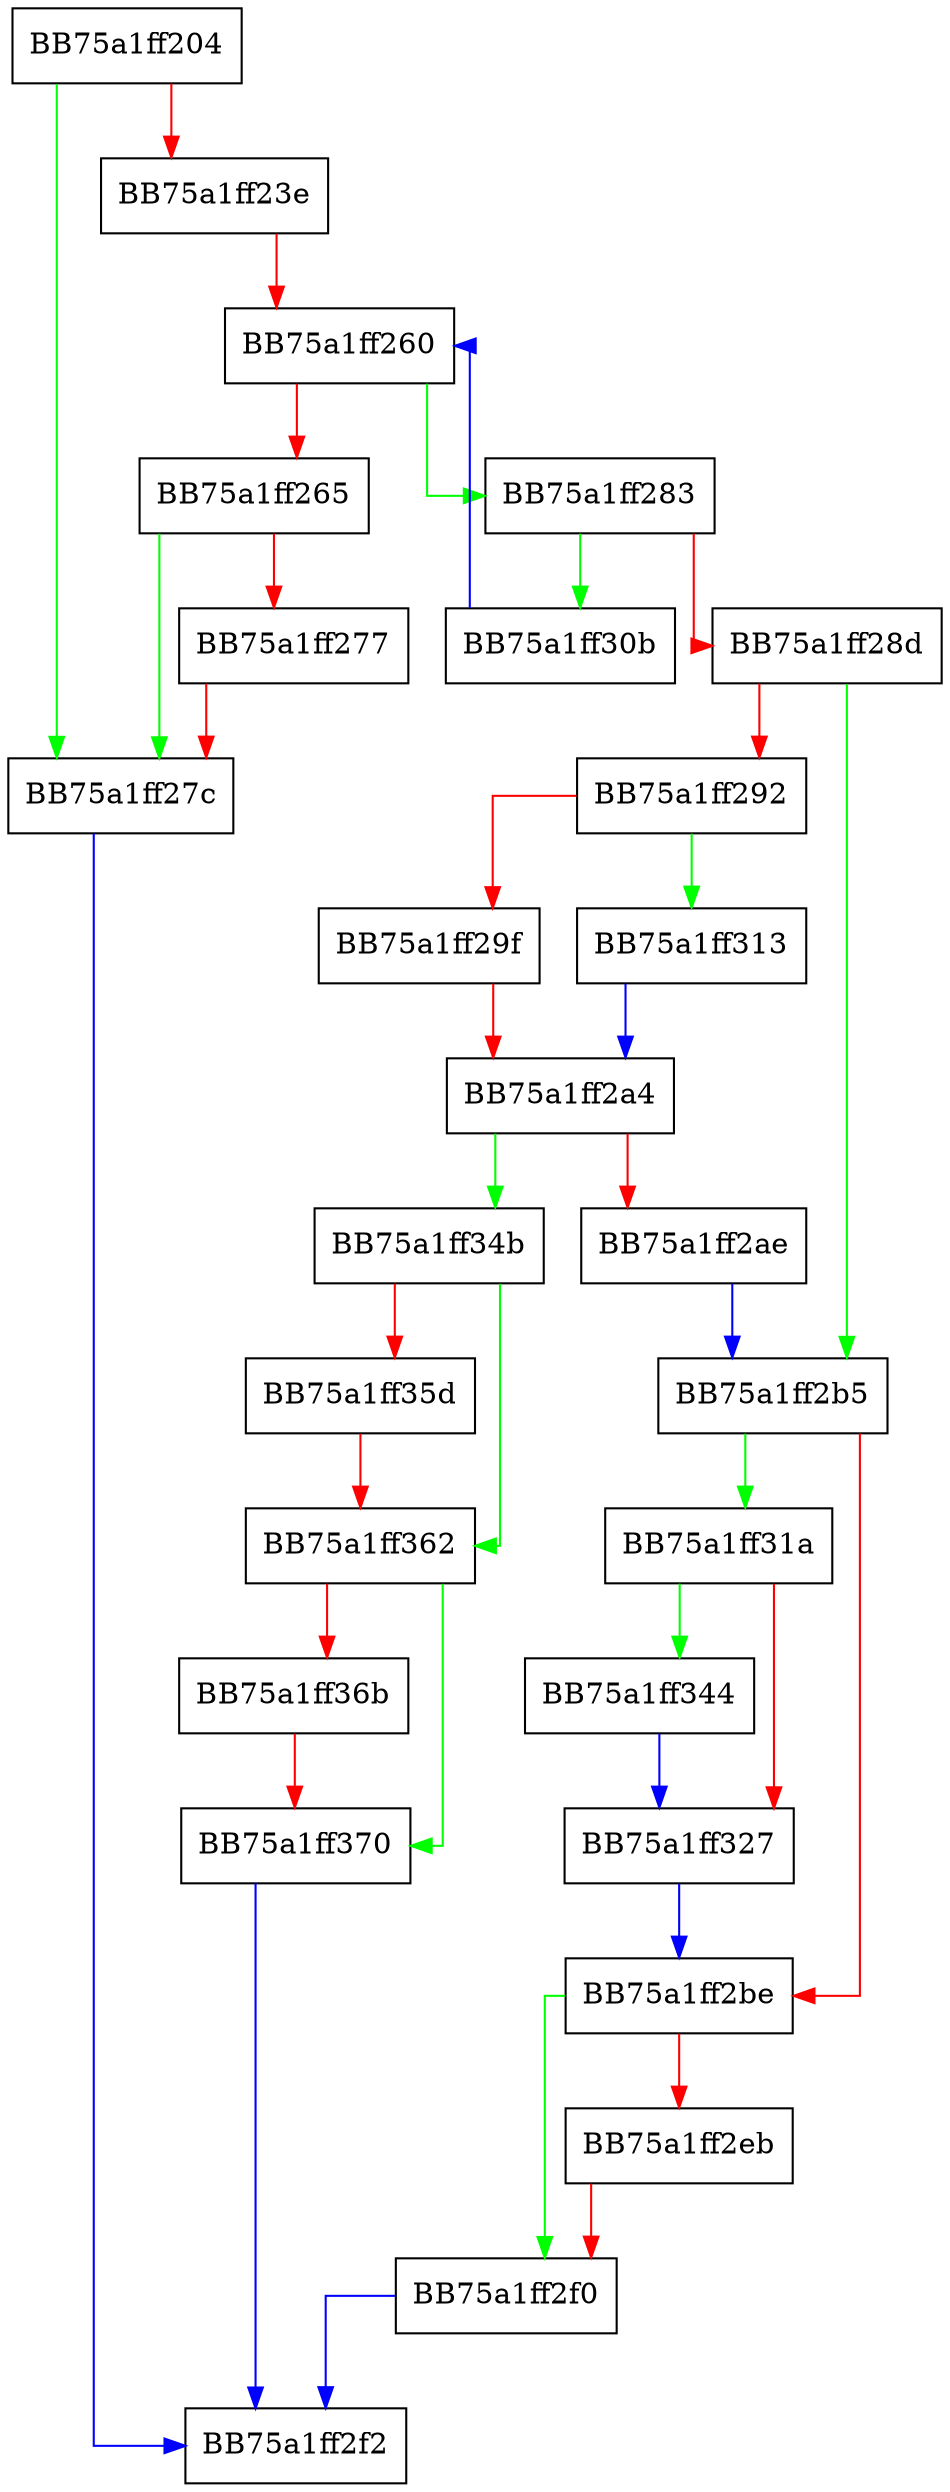 digraph GetParentProcessInfo {
  node [shape="box"];
  graph [splines=ortho];
  BB75a1ff204 -> BB75a1ff27c [color="green"];
  BB75a1ff204 -> BB75a1ff23e [color="red"];
  BB75a1ff23e -> BB75a1ff260 [color="red"];
  BB75a1ff260 -> BB75a1ff283 [color="green"];
  BB75a1ff260 -> BB75a1ff265 [color="red"];
  BB75a1ff265 -> BB75a1ff27c [color="green"];
  BB75a1ff265 -> BB75a1ff277 [color="red"];
  BB75a1ff277 -> BB75a1ff27c [color="red"];
  BB75a1ff27c -> BB75a1ff2f2 [color="blue"];
  BB75a1ff283 -> BB75a1ff30b [color="green"];
  BB75a1ff283 -> BB75a1ff28d [color="red"];
  BB75a1ff28d -> BB75a1ff2b5 [color="green"];
  BB75a1ff28d -> BB75a1ff292 [color="red"];
  BB75a1ff292 -> BB75a1ff313 [color="green"];
  BB75a1ff292 -> BB75a1ff29f [color="red"];
  BB75a1ff29f -> BB75a1ff2a4 [color="red"];
  BB75a1ff2a4 -> BB75a1ff34b [color="green"];
  BB75a1ff2a4 -> BB75a1ff2ae [color="red"];
  BB75a1ff2ae -> BB75a1ff2b5 [color="blue"];
  BB75a1ff2b5 -> BB75a1ff31a [color="green"];
  BB75a1ff2b5 -> BB75a1ff2be [color="red"];
  BB75a1ff2be -> BB75a1ff2f0 [color="green"];
  BB75a1ff2be -> BB75a1ff2eb [color="red"];
  BB75a1ff2eb -> BB75a1ff2f0 [color="red"];
  BB75a1ff2f0 -> BB75a1ff2f2 [color="blue"];
  BB75a1ff30b -> BB75a1ff260 [color="blue"];
  BB75a1ff313 -> BB75a1ff2a4 [color="blue"];
  BB75a1ff31a -> BB75a1ff344 [color="green"];
  BB75a1ff31a -> BB75a1ff327 [color="red"];
  BB75a1ff327 -> BB75a1ff2be [color="blue"];
  BB75a1ff344 -> BB75a1ff327 [color="blue"];
  BB75a1ff34b -> BB75a1ff362 [color="green"];
  BB75a1ff34b -> BB75a1ff35d [color="red"];
  BB75a1ff35d -> BB75a1ff362 [color="red"];
  BB75a1ff362 -> BB75a1ff370 [color="green"];
  BB75a1ff362 -> BB75a1ff36b [color="red"];
  BB75a1ff36b -> BB75a1ff370 [color="red"];
  BB75a1ff370 -> BB75a1ff2f2 [color="blue"];
}